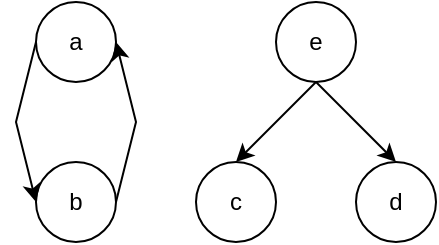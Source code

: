 <mxfile version="20.8.16" type="device"><diagram name="第1頁" id="MowiEEMASRDGsktJEj17"><mxGraphModel dx="737" dy="391" grid="1" gridSize="10" guides="1" tooltips="1" connect="1" arrows="1" fold="1" page="1" pageScale="1" pageWidth="827" pageHeight="1169" math="0" shadow="0"><root><mxCell id="0"/><mxCell id="1" parent="0"/><mxCell id="6Lu1ahLGjZIjUSmk7k6s-1" value="a" style="ellipse;whiteSpace=wrap;html=1;aspect=fixed;" vertex="1" parent="1"><mxGeometry x="200" y="160" width="40" height="40" as="geometry"/></mxCell><mxCell id="6Lu1ahLGjZIjUSmk7k6s-2" value="b" style="ellipse;whiteSpace=wrap;html=1;aspect=fixed;" vertex="1" parent="1"><mxGeometry x="200" y="240" width="40" height="40" as="geometry"/></mxCell><mxCell id="6Lu1ahLGjZIjUSmk7k6s-3" value="e" style="ellipse;whiteSpace=wrap;html=1;aspect=fixed;" vertex="1" parent="1"><mxGeometry x="320" y="160" width="40" height="40" as="geometry"/></mxCell><mxCell id="6Lu1ahLGjZIjUSmk7k6s-4" value="c" style="ellipse;whiteSpace=wrap;html=1;aspect=fixed;" vertex="1" parent="1"><mxGeometry x="280" y="240" width="40" height="40" as="geometry"/></mxCell><mxCell id="6Lu1ahLGjZIjUSmk7k6s-5" value="d" style="ellipse;whiteSpace=wrap;html=1;aspect=fixed;" vertex="1" parent="1"><mxGeometry x="360" y="240" width="40" height="40" as="geometry"/></mxCell><mxCell id="6Lu1ahLGjZIjUSmk7k6s-6" value="" style="endArrow=classic;html=1;rounded=0;exitX=0;exitY=0.5;exitDx=0;exitDy=0;entryX=0;entryY=0.5;entryDx=0;entryDy=0;" edge="1" parent="1" source="6Lu1ahLGjZIjUSmk7k6s-1" target="6Lu1ahLGjZIjUSmk7k6s-2"><mxGeometry width="50" height="50" relative="1" as="geometry"><mxPoint x="190" y="180" as="sourcePoint"/><mxPoint x="140" y="180" as="targetPoint"/><Array as="points"><mxPoint x="190" y="220"/></Array></mxGeometry></mxCell><mxCell id="6Lu1ahLGjZIjUSmk7k6s-7" value="" style="endArrow=classic;html=1;rounded=0;exitX=1;exitY=0.5;exitDx=0;exitDy=0;entryX=1;entryY=0.5;entryDx=0;entryDy=0;" edge="1" parent="1" source="6Lu1ahLGjZIjUSmk7k6s-2" target="6Lu1ahLGjZIjUSmk7k6s-1"><mxGeometry width="50" height="50" relative="1" as="geometry"><mxPoint x="210" y="190" as="sourcePoint"/><mxPoint x="210" y="270" as="targetPoint"/><Array as="points"><mxPoint x="250" y="220"/></Array></mxGeometry></mxCell><mxCell id="6Lu1ahLGjZIjUSmk7k6s-8" value="" style="endArrow=classic;html=1;rounded=0;exitX=0.5;exitY=1;exitDx=0;exitDy=0;entryX=0.5;entryY=0;entryDx=0;entryDy=0;" edge="1" parent="1" source="6Lu1ahLGjZIjUSmk7k6s-3" target="6Lu1ahLGjZIjUSmk7k6s-4"><mxGeometry width="50" height="50" relative="1" as="geometry"><mxPoint x="510" y="270" as="sourcePoint"/><mxPoint x="560" y="220" as="targetPoint"/></mxGeometry></mxCell><mxCell id="6Lu1ahLGjZIjUSmk7k6s-9" value="" style="endArrow=classic;html=1;rounded=0;exitX=0.5;exitY=1;exitDx=0;exitDy=0;entryX=0.5;entryY=0;entryDx=0;entryDy=0;" edge="1" parent="1" source="6Lu1ahLGjZIjUSmk7k6s-3" target="6Lu1ahLGjZIjUSmk7k6s-5"><mxGeometry width="50" height="50" relative="1" as="geometry"><mxPoint x="460" y="270" as="sourcePoint"/><mxPoint x="510" y="220" as="targetPoint"/></mxGeometry></mxCell></root></mxGraphModel></diagram></mxfile>
